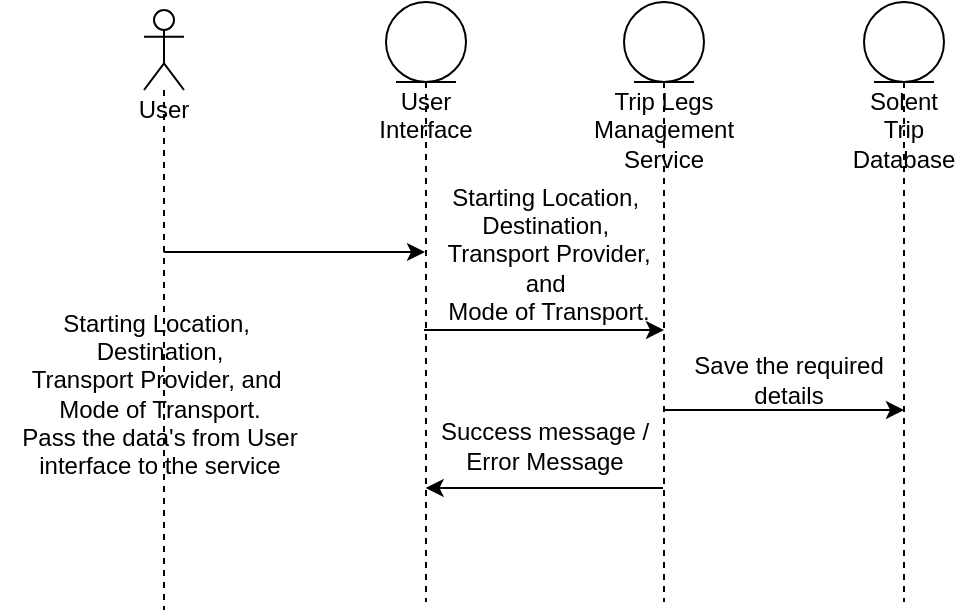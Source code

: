 <mxfile version="18.1.3" type="device"><diagram id="VBvNdemtrxLv4Q0kspUx" name="Page-1"><mxGraphModel dx="500" dy="499" grid="1" gridSize="10" guides="1" tooltips="1" connect="1" arrows="1" fold="1" page="1" pageScale="1" pageWidth="850" pageHeight="1100" math="0" shadow="0"><root><mxCell id="0"/><mxCell id="1" parent="0"/><mxCell id="1K7ysYy-MfWORJ8yX1g3-5" value="User" style="shape=umlLifeline;participant=umlActor;perimeter=lifelinePerimeter;whiteSpace=wrap;html=1;container=1;collapsible=0;recursiveResize=0;verticalAlign=top;spacingTop=36;outlineConnect=0;" vertex="1" parent="1"><mxGeometry x="240" y="80" width="20" height="300" as="geometry"/></mxCell><mxCell id="1K7ysYy-MfWORJ8yX1g3-6" value="User Interface" style="shape=umlLifeline;participant=umlEntity;perimeter=lifelinePerimeter;whiteSpace=wrap;html=1;container=1;collapsible=0;recursiveResize=0;verticalAlign=top;spacingTop=36;outlineConnect=0;" vertex="1" parent="1"><mxGeometry x="361" y="76" width="40" height="300" as="geometry"/></mxCell><mxCell id="1K7ysYy-MfWORJ8yX1g3-7" value="Trip Legs Management Service" style="shape=umlLifeline;participant=umlEntity;perimeter=lifelinePerimeter;whiteSpace=wrap;html=1;container=1;collapsible=0;recursiveResize=0;verticalAlign=top;spacingTop=36;outlineConnect=0;" vertex="1" parent="1"><mxGeometry x="480" y="76" width="40" height="300" as="geometry"/></mxCell><mxCell id="1K7ysYy-MfWORJ8yX1g3-8" value="Solent Trip Database" style="shape=umlLifeline;participant=umlEntity;perimeter=lifelinePerimeter;whiteSpace=wrap;html=1;container=1;collapsible=0;recursiveResize=0;verticalAlign=top;spacingTop=36;outlineConnect=0;" vertex="1" parent="1"><mxGeometry x="600" y="76" width="40" height="300" as="geometry"/></mxCell><mxCell id="1K7ysYy-MfWORJ8yX1g3-9" value="&lt;br&gt;Starting Location,&amp;nbsp; Destination,&lt;br&gt;Transport Provider, and&amp;nbsp; Mode of Transport. &lt;br&gt;Pass the data's from User interface to the service" style="text;html=1;strokeColor=none;fillColor=none;align=center;verticalAlign=middle;whiteSpace=wrap;rounded=0;" vertex="1" parent="1"><mxGeometry x="168" y="250" width="160" height="30" as="geometry"/></mxCell><mxCell id="1K7ysYy-MfWORJ8yX1g3-10" value="" style="endArrow=classic;html=1;rounded=0;" edge="1" parent="1"><mxGeometry width="50" height="50" relative="1" as="geometry"><mxPoint x="249.81" y="201" as="sourcePoint"/><mxPoint x="380.5" y="201" as="targetPoint"/></mxGeometry></mxCell><mxCell id="1K7ysYy-MfWORJ8yX1g3-11" value="" style="endArrow=classic;html=1;rounded=0;" edge="1" parent="1"><mxGeometry width="50" height="50" relative="1" as="geometry"><mxPoint x="380.0" y="240.0" as="sourcePoint"/><mxPoint x="500" y="240" as="targetPoint"/></mxGeometry></mxCell><mxCell id="1K7ysYy-MfWORJ8yX1g3-12" value="" style="endArrow=classic;html=1;rounded=0;" edge="1" parent="1"><mxGeometry width="50" height="50" relative="1" as="geometry"><mxPoint x="499.5" y="319" as="sourcePoint"/><mxPoint x="380.81" y="319" as="targetPoint"/></mxGeometry></mxCell><mxCell id="1K7ysYy-MfWORJ8yX1g3-13" value="" style="endArrow=classic;html=1;rounded=0;" edge="1" parent="1"><mxGeometry width="50" height="50" relative="1" as="geometry"><mxPoint x="500.0" y="280" as="sourcePoint"/><mxPoint x="620" y="280" as="targetPoint"/></mxGeometry></mxCell><mxCell id="1K7ysYy-MfWORJ8yX1g3-14" value="&lt;span style=&quot;&quot;&gt;Starting Location,&amp;nbsp; &lt;br&gt;Destination,&amp;nbsp;&lt;br&gt;&lt;/span&gt;&lt;span style=&quot;&quot;&gt;Transport Provider, &lt;br&gt;and&amp;nbsp; &lt;br&gt;Mode of Transport.&lt;/span&gt;" style="text;html=1;align=center;verticalAlign=middle;resizable=0;points=[];autosize=1;strokeColor=none;fillColor=none;" vertex="1" parent="1"><mxGeometry x="382" y="162" width="120" height="80" as="geometry"/></mxCell><mxCell id="1K7ysYy-MfWORJ8yX1g3-16" value="Success message /&lt;br&gt;Error Message" style="text;html=1;align=center;verticalAlign=middle;resizable=0;points=[];autosize=1;strokeColor=none;fillColor=none;" vertex="1" parent="1"><mxGeometry x="380" y="283" width="120" height="30" as="geometry"/></mxCell><mxCell id="1K7ysYy-MfWORJ8yX1g3-17" value="Save the required &lt;br&gt;details" style="text;html=1;align=center;verticalAlign=middle;resizable=0;points=[];autosize=1;strokeColor=none;fillColor=none;" vertex="1" parent="1"><mxGeometry x="507" y="250" width="110" height="30" as="geometry"/></mxCell></root></mxGraphModel></diagram></mxfile>